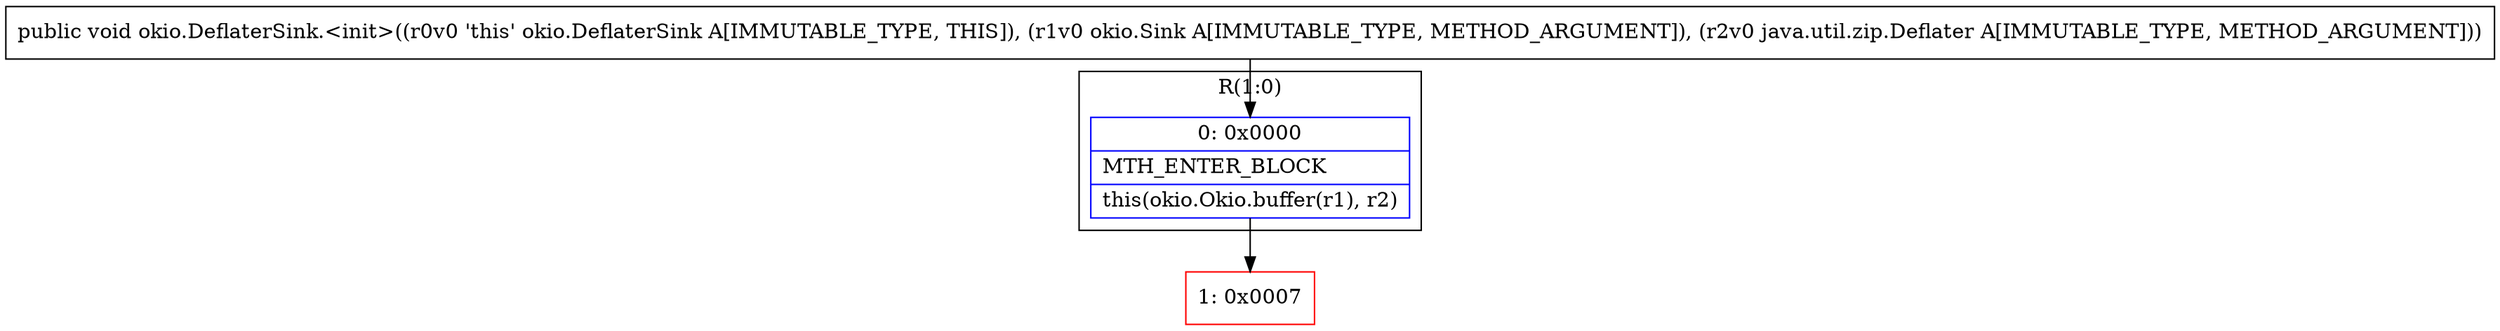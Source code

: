 digraph "CFG forokio.DeflaterSink.\<init\>(Lokio\/Sink;Ljava\/util\/zip\/Deflater;)V" {
subgraph cluster_Region_1942789235 {
label = "R(1:0)";
node [shape=record,color=blue];
Node_0 [shape=record,label="{0\:\ 0x0000|MTH_ENTER_BLOCK\l|this(okio.Okio.buffer(r1), r2)\l}"];
}
Node_1 [shape=record,color=red,label="{1\:\ 0x0007}"];
MethodNode[shape=record,label="{public void okio.DeflaterSink.\<init\>((r0v0 'this' okio.DeflaterSink A[IMMUTABLE_TYPE, THIS]), (r1v0 okio.Sink A[IMMUTABLE_TYPE, METHOD_ARGUMENT]), (r2v0 java.util.zip.Deflater A[IMMUTABLE_TYPE, METHOD_ARGUMENT])) }"];
MethodNode -> Node_0;
Node_0 -> Node_1;
}

